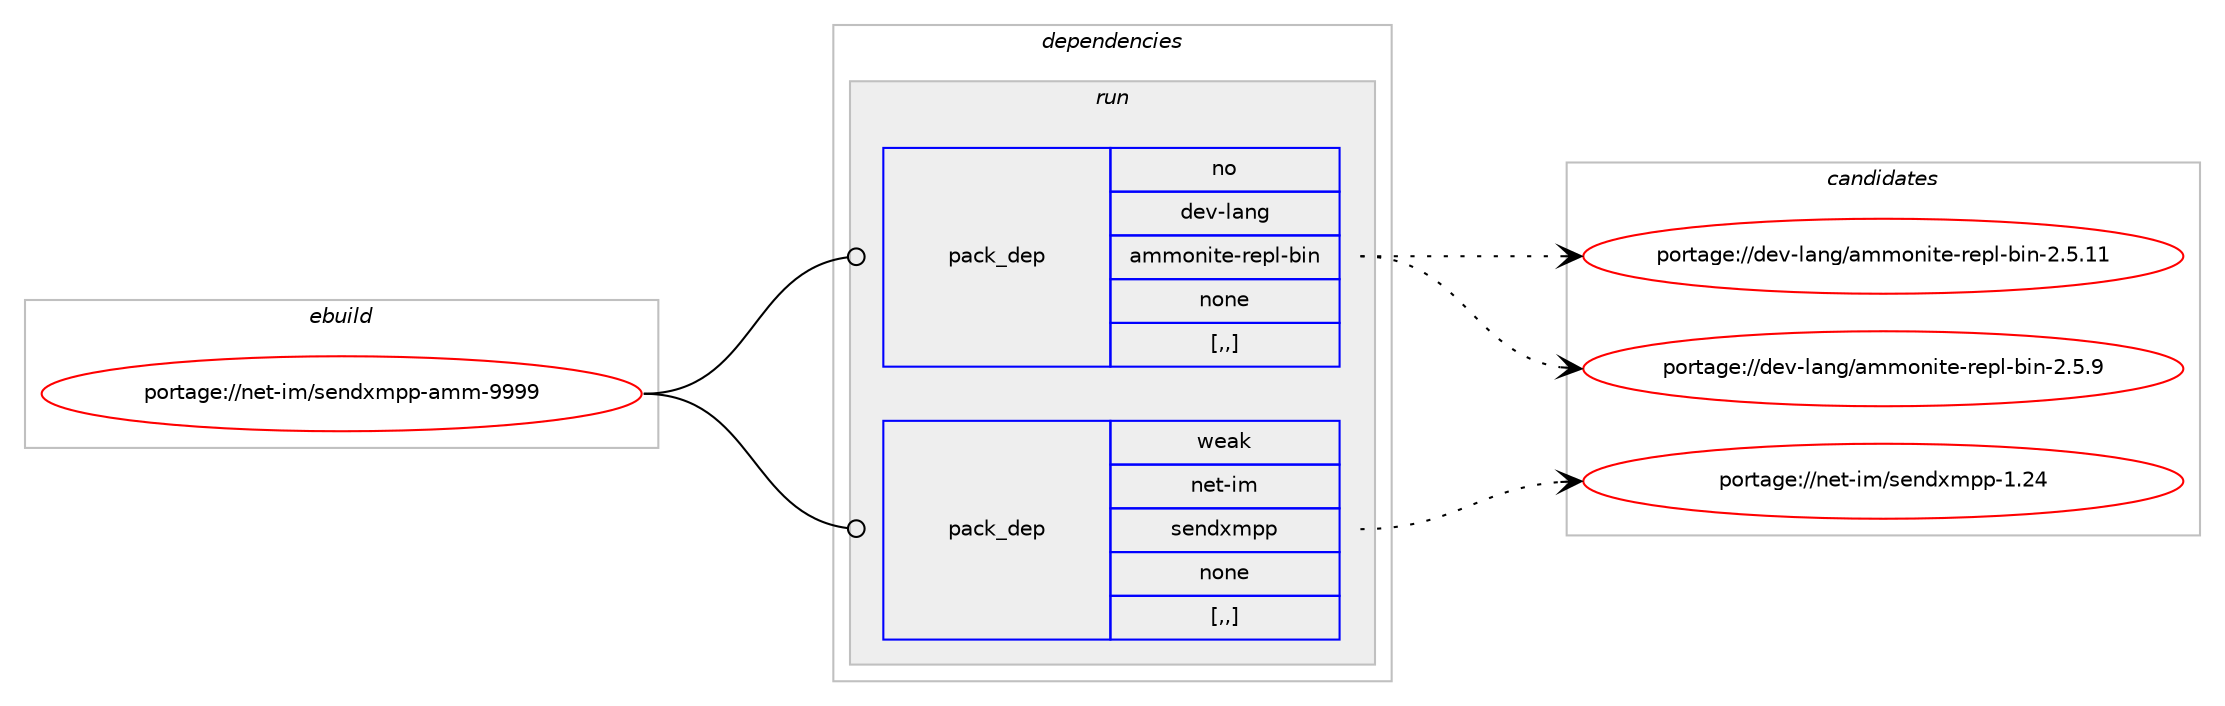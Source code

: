 digraph prolog {

# *************
# Graph options
# *************

newrank=true;
concentrate=true;
compound=true;
graph [rankdir=LR,fontname=Helvetica,fontsize=10,ranksep=1.5];#, ranksep=2.5, nodesep=0.2];
edge  [arrowhead=vee];
node  [fontname=Helvetica,fontsize=10];

# **********
# The ebuild
# **********

subgraph cluster_leftcol {
color=gray;
rank=same;
label=<<i>ebuild</i>>;
id [label="portage://net-im/sendxmpp-amm-9999", color=red, width=4, href="../net-im/sendxmpp-amm-9999.svg"];
}

# ****************
# The dependencies
# ****************

subgraph cluster_midcol {
color=gray;
label=<<i>dependencies</i>>;
subgraph cluster_compile {
fillcolor="#eeeeee";
style=filled;
label=<<i>compile</i>>;
}
subgraph cluster_compileandrun {
fillcolor="#eeeeee";
style=filled;
label=<<i>compile and run</i>>;
}
subgraph cluster_run {
fillcolor="#eeeeee";
style=filled;
label=<<i>run</i>>;
subgraph pack252799 {
dependency344974 [label=<<TABLE BORDER="0" CELLBORDER="1" CELLSPACING="0" CELLPADDING="4" WIDTH="220"><TR><TD ROWSPAN="6" CELLPADDING="30">pack_dep</TD></TR><TR><TD WIDTH="110">no</TD></TR><TR><TD>dev-lang</TD></TR><TR><TD>ammonite-repl-bin</TD></TR><TR><TD>none</TD></TR><TR><TD>[,,]</TD></TR></TABLE>>, shape=none, color=blue];
}
id:e -> dependency344974:w [weight=20,style="solid",arrowhead="odot"];
subgraph pack252800 {
dependency344975 [label=<<TABLE BORDER="0" CELLBORDER="1" CELLSPACING="0" CELLPADDING="4" WIDTH="220"><TR><TD ROWSPAN="6" CELLPADDING="30">pack_dep</TD></TR><TR><TD WIDTH="110">weak</TD></TR><TR><TD>net-im</TD></TR><TR><TD>sendxmpp</TD></TR><TR><TD>none</TD></TR><TR><TD>[,,]</TD></TR></TABLE>>, shape=none, color=blue];
}
id:e -> dependency344975:w [weight=20,style="solid",arrowhead="odot"];
}
}

# **************
# The candidates
# **************

subgraph cluster_choices {
rank=same;
color=gray;
label=<<i>candidates</i>>;

subgraph choice252799 {
color=black;
nodesep=1;
choice1001011184510897110103479710910911111010511610145114101112108459810511045504653464949 [label="portage://dev-lang/ammonite-repl-bin-2.5.11", color=red, width=4,href="../dev-lang/ammonite-repl-bin-2.5.11.svg"];
choice10010111845108971101034797109109111110105116101451141011121084598105110455046534657 [label="portage://dev-lang/ammonite-repl-bin-2.5.9", color=red, width=4,href="../dev-lang/ammonite-repl-bin-2.5.9.svg"];
dependency344974:e -> choice1001011184510897110103479710910911111010511610145114101112108459810511045504653464949:w [style=dotted,weight="100"];
dependency344974:e -> choice10010111845108971101034797109109111110105116101451141011121084598105110455046534657:w [style=dotted,weight="100"];
}
subgraph choice252800 {
color=black;
nodesep=1;
choice11010111645105109471151011101001201091121124549465052 [label="portage://net-im/sendxmpp-1.24", color=red, width=4,href="../net-im/sendxmpp-1.24.svg"];
dependency344975:e -> choice11010111645105109471151011101001201091121124549465052:w [style=dotted,weight="100"];
}
}

}
